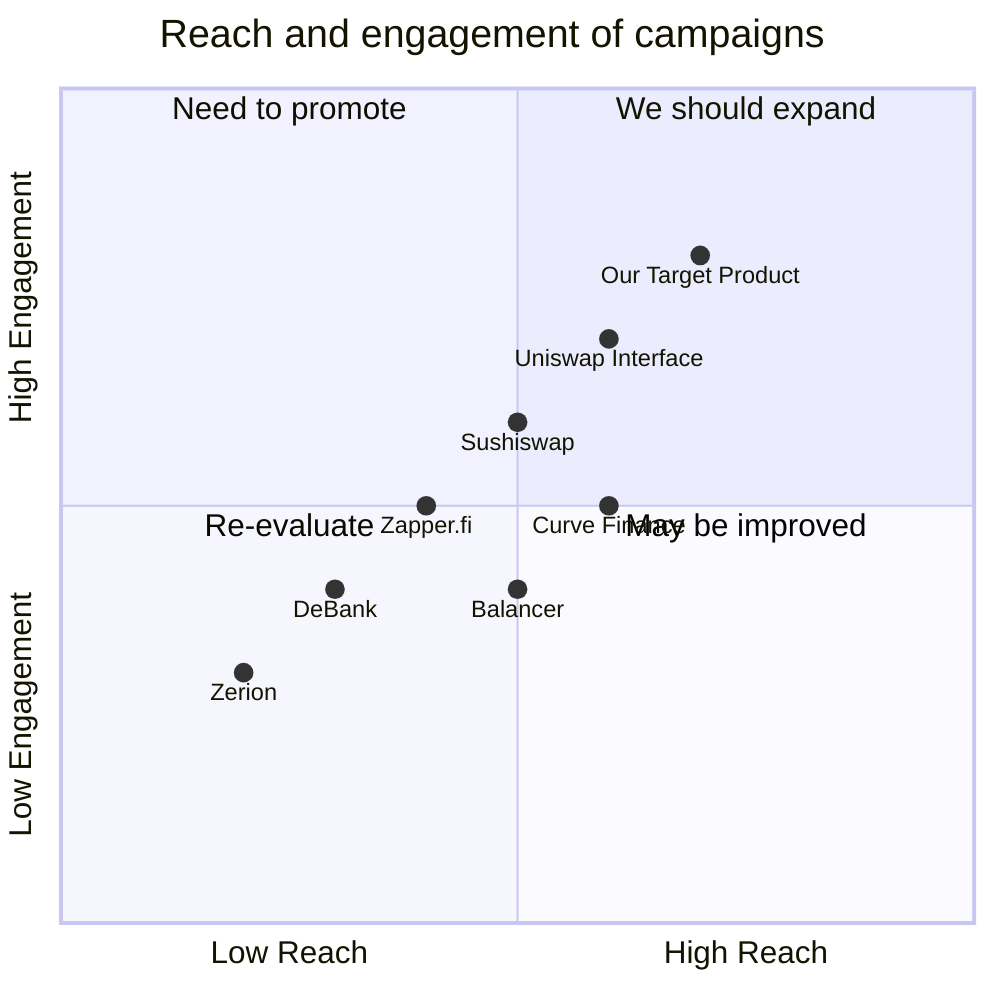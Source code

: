 quadrantChart
    title Reach and engagement of campaigns
    x-axis Low Reach --> High Reach
    y-axis Low Engagement --> High Engagement
    quadrant-1 We should expand
    quadrant-2 Need to promote
    quadrant-3 Re-evaluate
    quadrant-4 May be improved
    "Uniswap Interface": [0.6, 0.7]
    "Sushiswap": [0.5, 0.6]
    "Zapper.fi": [0.4, 0.5]
    "DeBank": [0.3, 0.4]
    "Zerion": [0.2, 0.3]
    "Balancer": [0.5, 0.4]
    "Curve Finance": [0.6, 0.5]
    "Our Target Product": [0.7, 0.8]